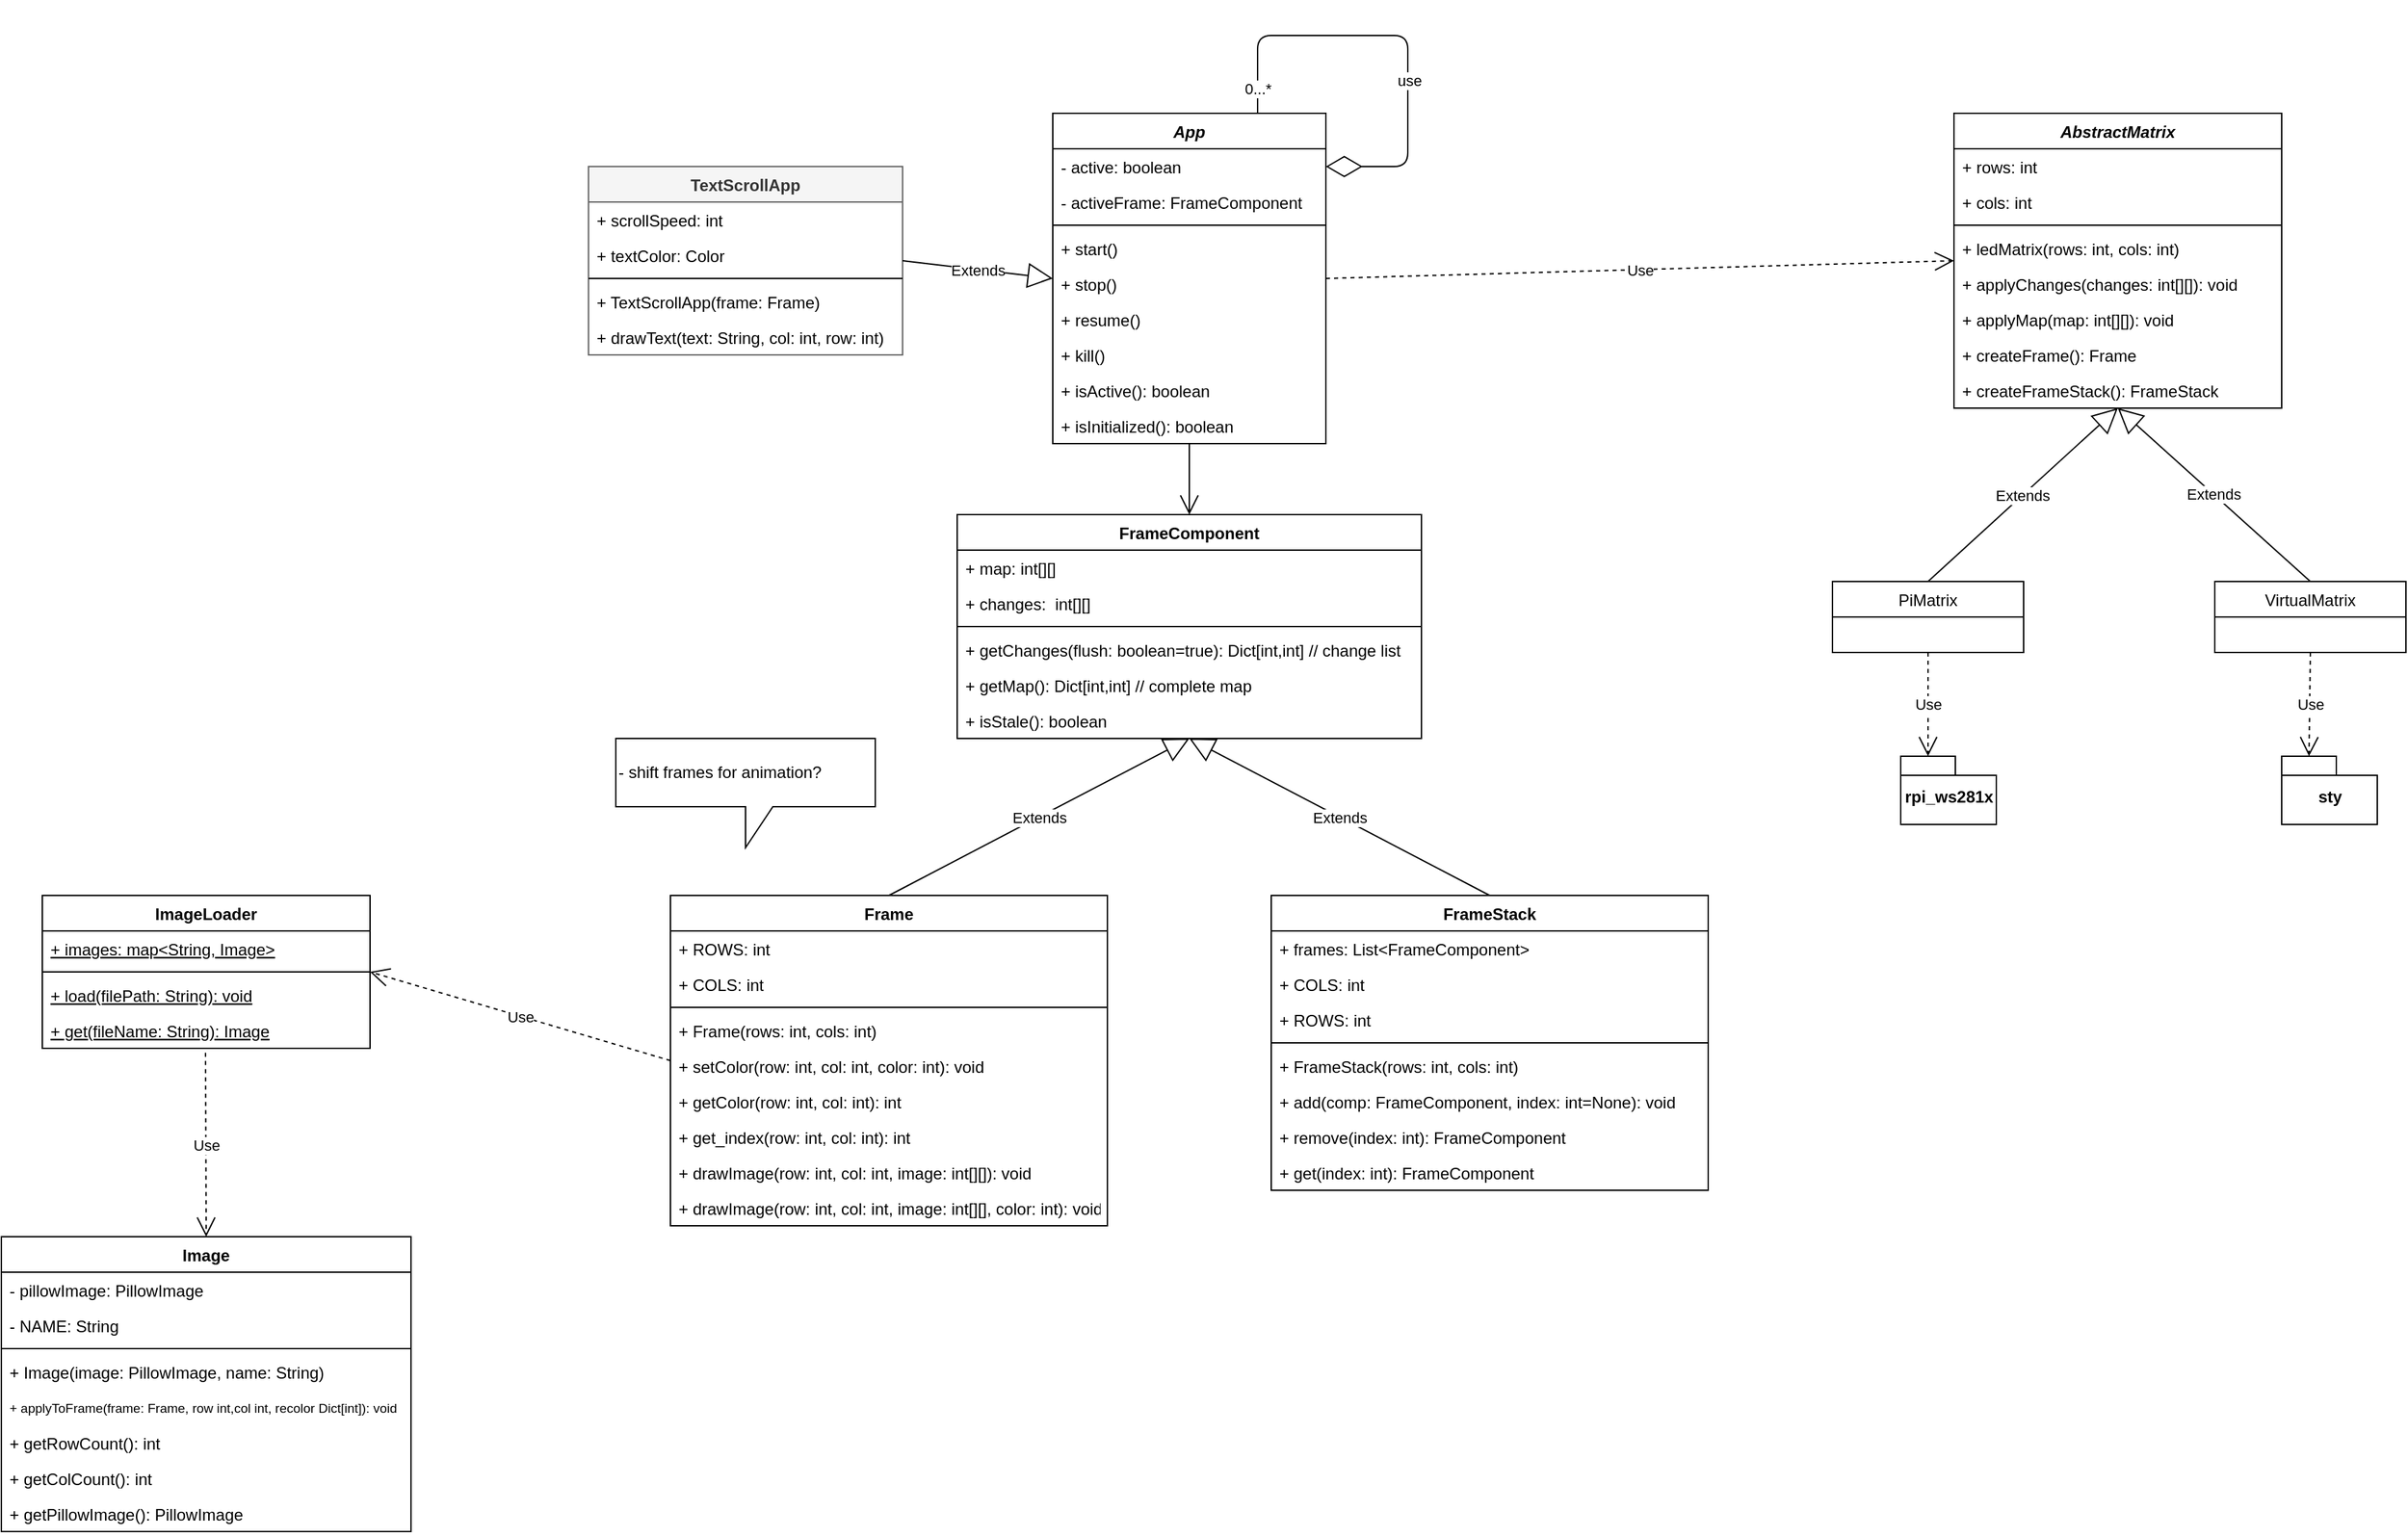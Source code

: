 <mxfile version="14.1.9" type="device"><diagram id="zWd4kCNnbouwcaQfFD9r" name="Page-1"><mxGraphModel dx="3197" dy="1323" grid="1" gridSize="10" guides="1" tooltips="1" connect="1" arrows="1" fold="1" page="1" pageScale="1" pageWidth="827" pageHeight="1169" math="0" shadow="0"><root><mxCell id="0"/><mxCell id="1" parent="0"/><mxCell id="qUtzshRl3Q2rggNu5MX5-23" value="Frame" style="swimlane;fontStyle=1;align=center;verticalAlign=top;childLayout=stackLayout;horizontal=1;startSize=26;horizontalStack=0;resizeParent=1;resizeParentMax=0;resizeLast=0;collapsible=1;marginBottom=0;" parent="1" vertex="1"><mxGeometry x="60" y="830" width="320" height="242" as="geometry"/></mxCell><mxCell id="VTci24ScNXywshiVKini-2" value="+ ROWS: int" style="text;strokeColor=none;fillColor=none;align=left;verticalAlign=top;spacingLeft=4;spacingRight=4;overflow=hidden;rotatable=0;points=[[0,0.5],[1,0.5]];portConstraint=eastwest;" parent="qUtzshRl3Q2rggNu5MX5-23" vertex="1"><mxGeometry y="26" width="320" height="26" as="geometry"/></mxCell><mxCell id="VTci24ScNXywshiVKini-1" value="+ COLS: int" style="text;strokeColor=none;fillColor=none;align=left;verticalAlign=top;spacingLeft=4;spacingRight=4;overflow=hidden;rotatable=0;points=[[0,0.5],[1,0.5]];portConstraint=eastwest;" parent="qUtzshRl3Q2rggNu5MX5-23" vertex="1"><mxGeometry y="52" width="320" height="26" as="geometry"/></mxCell><mxCell id="qUtzshRl3Q2rggNu5MX5-25" value="" style="line;strokeWidth=1;fillColor=none;align=left;verticalAlign=middle;spacingTop=-1;spacingLeft=3;spacingRight=3;rotatable=0;labelPosition=right;points=[];portConstraint=eastwest;" parent="qUtzshRl3Q2rggNu5MX5-23" vertex="1"><mxGeometry y="78" width="320" height="8" as="geometry"/></mxCell><mxCell id="qUtzshRl3Q2rggNu5MX5-26" value="+ Frame(rows: int, cols: int)" style="text;strokeColor=none;fillColor=none;align=left;verticalAlign=top;spacingLeft=4;spacingRight=4;overflow=hidden;rotatable=0;points=[[0,0.5],[1,0.5]];portConstraint=eastwest;" parent="qUtzshRl3Q2rggNu5MX5-23" vertex="1"><mxGeometry y="86" width="320" height="26" as="geometry"/></mxCell><mxCell id="qUtzshRl3Q2rggNu5MX5-27" value="+ setColor(row: int, col: int, color: int): void" style="text;strokeColor=none;fillColor=none;align=left;verticalAlign=top;spacingLeft=4;spacingRight=4;overflow=hidden;rotatable=0;points=[[0,0.5],[1,0.5]];portConstraint=eastwest;" parent="qUtzshRl3Q2rggNu5MX5-23" vertex="1"><mxGeometry y="112" width="320" height="26" as="geometry"/></mxCell><mxCell id="75zamd3g8fIUzLGYwq_m-1" value="+ getColor(row: int, col: int): int" style="text;strokeColor=none;fillColor=none;align=left;verticalAlign=top;spacingLeft=4;spacingRight=4;overflow=hidden;rotatable=0;points=[[0,0.5],[1,0.5]];portConstraint=eastwest;" parent="qUtzshRl3Q2rggNu5MX5-23" vertex="1"><mxGeometry y="138" width="320" height="26" as="geometry"/></mxCell><mxCell id="qUtzshRl3Q2rggNu5MX5-28" value="+ get_index(row: int, col: int): int" style="text;strokeColor=none;fillColor=none;align=left;verticalAlign=top;spacingLeft=4;spacingRight=4;overflow=hidden;rotatable=0;points=[[0,0.5],[1,0.5]];portConstraint=eastwest;" parent="qUtzshRl3Q2rggNu5MX5-23" vertex="1"><mxGeometry y="164" width="320" height="26" as="geometry"/></mxCell><mxCell id="P6dQW7F-8HOfv62DFW9g-23" value="+ drawImage(row: int, col: int, image: int[][]): void" style="text;strokeColor=none;fillColor=none;align=left;verticalAlign=top;spacingLeft=4;spacingRight=4;overflow=hidden;rotatable=0;points=[[0,0.5],[1,0.5]];portConstraint=eastwest;" parent="qUtzshRl3Q2rggNu5MX5-23" vertex="1"><mxGeometry y="190" width="320" height="26" as="geometry"/></mxCell><mxCell id="P6dQW7F-8HOfv62DFW9g-26" value="+ drawImage(row: int, col: int, image: int[][], color: int): void" style="text;strokeColor=none;fillColor=none;align=left;verticalAlign=top;spacingLeft=4;spacingRight=4;overflow=hidden;rotatable=0;points=[[0,0.5],[1,0.5]];portConstraint=eastwest;" parent="qUtzshRl3Q2rggNu5MX5-23" vertex="1"><mxGeometry y="216" width="320" height="26" as="geometry"/></mxCell><mxCell id="qUtzshRl3Q2rggNu5MX5-29" value="FrameStack" style="swimlane;fontStyle=1;align=center;verticalAlign=top;childLayout=stackLayout;horizontal=1;startSize=26;horizontalStack=0;resizeParent=1;resizeParentMax=0;resizeLast=0;collapsible=1;marginBottom=0;" parent="1" vertex="1"><mxGeometry x="500" y="830" width="320" height="216" as="geometry"/></mxCell><mxCell id="qUtzshRl3Q2rggNu5MX5-30" value="+ frames: List&lt;FrameComponent&gt;" style="text;strokeColor=none;fillColor=none;align=left;verticalAlign=top;spacingLeft=4;spacingRight=4;overflow=hidden;rotatable=0;points=[[0,0.5],[1,0.5]];portConstraint=eastwest;" parent="qUtzshRl3Q2rggNu5MX5-29" vertex="1"><mxGeometry y="26" width="320" height="26" as="geometry"/></mxCell><mxCell id="YteA5QvWKglpJTrWXSiE-21" value="+ COLS: int" style="text;strokeColor=none;fillColor=none;align=left;verticalAlign=top;spacingLeft=4;spacingRight=4;overflow=hidden;rotatable=0;points=[[0,0.5],[1,0.5]];portConstraint=eastwest;" parent="qUtzshRl3Q2rggNu5MX5-29" vertex="1"><mxGeometry y="52" width="320" height="26" as="geometry"/></mxCell><mxCell id="YteA5QvWKglpJTrWXSiE-22" value="+ ROWS: int" style="text;strokeColor=none;fillColor=none;align=left;verticalAlign=top;spacingLeft=4;spacingRight=4;overflow=hidden;rotatable=0;points=[[0,0.5],[1,0.5]];portConstraint=eastwest;" parent="qUtzshRl3Q2rggNu5MX5-29" vertex="1"><mxGeometry y="78" width="320" height="26" as="geometry"/></mxCell><mxCell id="qUtzshRl3Q2rggNu5MX5-31" value="" style="line;strokeWidth=1;fillColor=none;align=left;verticalAlign=middle;spacingTop=-1;spacingLeft=3;spacingRight=3;rotatable=0;labelPosition=right;points=[];portConstraint=eastwest;" parent="qUtzshRl3Q2rggNu5MX5-29" vertex="1"><mxGeometry y="104" width="320" height="8" as="geometry"/></mxCell><mxCell id="YteA5QvWKglpJTrWXSiE-12" value="+ FrameStack(rows: int, cols: int) " style="text;strokeColor=none;fillColor=none;align=left;verticalAlign=top;spacingLeft=4;spacingRight=4;overflow=hidden;rotatable=0;points=[[0,0.5],[1,0.5]];portConstraint=eastwest;" parent="qUtzshRl3Q2rggNu5MX5-29" vertex="1"><mxGeometry y="112" width="320" height="26" as="geometry"/></mxCell><mxCell id="qUtzshRl3Q2rggNu5MX5-32" value="+ add(comp: FrameComponent, index: int=None): void" style="text;strokeColor=none;fillColor=none;align=left;verticalAlign=top;spacingLeft=4;spacingRight=4;overflow=hidden;rotatable=0;points=[[0,0.5],[1,0.5]];portConstraint=eastwest;" parent="qUtzshRl3Q2rggNu5MX5-29" vertex="1"><mxGeometry y="138" width="320" height="26" as="geometry"/></mxCell><mxCell id="qUtzshRl3Q2rggNu5MX5-34" value="+ remove(index: int): FrameComponent" style="text;strokeColor=none;fillColor=none;align=left;verticalAlign=top;spacingLeft=4;spacingRight=4;overflow=hidden;rotatable=0;points=[[0,0.5],[1,0.5]];portConstraint=eastwest;" parent="qUtzshRl3Q2rggNu5MX5-29" vertex="1"><mxGeometry y="164" width="320" height="26" as="geometry"/></mxCell><mxCell id="75zamd3g8fIUzLGYwq_m-2" value="+ get(index: int): FrameComponent" style="text;strokeColor=none;fillColor=none;align=left;verticalAlign=top;spacingLeft=4;spacingRight=4;overflow=hidden;rotatable=0;points=[[0,0.5],[1,0.5]];portConstraint=eastwest;" parent="qUtzshRl3Q2rggNu5MX5-29" vertex="1"><mxGeometry y="190" width="320" height="26" as="geometry"/></mxCell><mxCell id="qUtzshRl3Q2rggNu5MX5-35" value="FrameComponent" style="swimlane;fontStyle=1;align=center;verticalAlign=top;childLayout=stackLayout;horizontal=1;startSize=26;horizontalStack=0;resizeParent=1;resizeParentMax=0;resizeLast=0;collapsible=1;marginBottom=0;" parent="1" vertex="1"><mxGeometry x="270" y="551" width="340" height="164" as="geometry"/></mxCell><mxCell id="qUtzshRl3Q2rggNu5MX5-37" value="+ map: int[][]" style="text;strokeColor=none;fillColor=none;align=left;verticalAlign=top;spacingLeft=4;spacingRight=4;overflow=hidden;rotatable=0;points=[[0,0.5],[1,0.5]];portConstraint=eastwest;fontStyle=0" parent="qUtzshRl3Q2rggNu5MX5-35" vertex="1"><mxGeometry y="26" width="340" height="26" as="geometry"/></mxCell><mxCell id="qUtzshRl3Q2rggNu5MX5-38" value="+ changes:  int[][]" style="text;strokeColor=none;fillColor=none;align=left;verticalAlign=top;spacingLeft=4;spacingRight=4;overflow=hidden;rotatable=0;points=[[0,0.5],[1,0.5]];portConstraint=eastwest;" parent="qUtzshRl3Q2rggNu5MX5-35" vertex="1"><mxGeometry y="52" width="340" height="26" as="geometry"/></mxCell><mxCell id="qUtzshRl3Q2rggNu5MX5-39" value="" style="line;strokeWidth=1;fillColor=none;align=left;verticalAlign=middle;spacingTop=-1;spacingLeft=3;spacingRight=3;rotatable=0;labelPosition=right;points=[];portConstraint=eastwest;" parent="qUtzshRl3Q2rggNu5MX5-35" vertex="1"><mxGeometry y="78" width="340" height="8" as="geometry"/></mxCell><mxCell id="qUtzshRl3Q2rggNu5MX5-45" value="+ getChanges(flush: boolean=true): Dict[int,int] // change list" style="text;strokeColor=none;fillColor=none;align=left;verticalAlign=top;spacingLeft=4;spacingRight=4;overflow=hidden;rotatable=0;points=[[0,0.5],[1,0.5]];portConstraint=eastwest;fontStyle=0" parent="qUtzshRl3Q2rggNu5MX5-35" vertex="1"><mxGeometry y="86" width="340" height="26" as="geometry"/></mxCell><mxCell id="qUtzshRl3Q2rggNu5MX5-40" value="+ getMap(): Dict[int,int] // complete map" style="text;strokeColor=none;fillColor=none;align=left;verticalAlign=top;spacingLeft=4;spacingRight=4;overflow=hidden;rotatable=0;points=[[0,0.5],[1,0.5]];portConstraint=eastwest;fontStyle=0" parent="qUtzshRl3Q2rggNu5MX5-35" vertex="1"><mxGeometry y="112" width="340" height="26" as="geometry"/></mxCell><mxCell id="qUtzshRl3Q2rggNu5MX5-36" value="+ isStale(): boolean" style="text;strokeColor=none;fillColor=none;align=left;verticalAlign=top;spacingLeft=4;spacingRight=4;overflow=hidden;rotatable=0;points=[[0,0.5],[1,0.5]];portConstraint=eastwest;" parent="qUtzshRl3Q2rggNu5MX5-35" vertex="1"><mxGeometry y="138" width="340" height="26" as="geometry"/></mxCell><mxCell id="qUtzshRl3Q2rggNu5MX5-41" value="Extends" style="endArrow=block;endSize=16;endFill=0;html=1;exitX=0.5;exitY=0;exitDx=0;exitDy=0;entryX=0.5;entryY=1;entryDx=0;entryDy=0;" parent="1" source="qUtzshRl3Q2rggNu5MX5-23" target="qUtzshRl3Q2rggNu5MX5-35" edge="1"><mxGeometry width="160" relative="1" as="geometry"><mxPoint x="200" y="770" as="sourcePoint"/><mxPoint x="360" y="770" as="targetPoint"/></mxGeometry></mxCell><mxCell id="qUtzshRl3Q2rggNu5MX5-42" value="Extends" style="endArrow=block;endSize=16;endFill=0;html=1;exitX=0.5;exitY=0;exitDx=0;exitDy=0;entryX=0.5;entryY=1;entryDx=0;entryDy=0;" parent="1" source="qUtzshRl3Q2rggNu5MX5-29" target="qUtzshRl3Q2rggNu5MX5-35" edge="1"><mxGeometry width="160" relative="1" as="geometry"><mxPoint x="690" y="730" as="sourcePoint"/><mxPoint x="470" y="760" as="targetPoint"/></mxGeometry></mxCell><mxCell id="qUtzshRl3Q2rggNu5MX5-46" value="App" style="swimlane;fontStyle=3;align=center;verticalAlign=top;childLayout=stackLayout;horizontal=1;startSize=26;horizontalStack=0;resizeParent=1;resizeParentMax=0;resizeLast=0;collapsible=1;marginBottom=0;fontColor=#000000;" parent="1" vertex="1"><mxGeometry x="340" y="257" width="200" height="242" as="geometry"/></mxCell><mxCell id="qUtzshRl3Q2rggNu5MX5-47" value="- active: boolean" style="text;strokeColor=none;fillColor=none;align=left;verticalAlign=top;spacingLeft=4;spacingRight=4;overflow=hidden;rotatable=0;points=[[0,0.5],[1,0.5]];portConstraint=eastwest;" parent="qUtzshRl3Q2rggNu5MX5-46" vertex="1"><mxGeometry y="26" width="200" height="26" as="geometry"/></mxCell><mxCell id="qUtzshRl3Q2rggNu5MX5-52" value="- activeFrame: FrameComponent" style="text;strokeColor=none;fillColor=none;align=left;verticalAlign=top;spacingLeft=4;spacingRight=4;overflow=hidden;rotatable=0;points=[[0,0.5],[1,0.5]];portConstraint=eastwest;" parent="qUtzshRl3Q2rggNu5MX5-46" vertex="1"><mxGeometry y="52" width="200" height="26" as="geometry"/></mxCell><mxCell id="qUtzshRl3Q2rggNu5MX5-48" value="" style="line;strokeWidth=1;fillColor=none;align=left;verticalAlign=middle;spacingTop=-1;spacingLeft=3;spacingRight=3;rotatable=0;labelPosition=right;points=[];portConstraint=eastwest;" parent="qUtzshRl3Q2rggNu5MX5-46" vertex="1"><mxGeometry y="78" width="200" height="8" as="geometry"/></mxCell><mxCell id="qUtzshRl3Q2rggNu5MX5-49" value="+ start()" style="text;strokeColor=none;fillColor=none;align=left;verticalAlign=top;spacingLeft=4;spacingRight=4;overflow=hidden;rotatable=0;points=[[0,0.5],[1,0.5]];portConstraint=eastwest;" parent="qUtzshRl3Q2rggNu5MX5-46" vertex="1"><mxGeometry y="86" width="200" height="26" as="geometry"/></mxCell><mxCell id="YteA5QvWKglpJTrWXSiE-9" value="+ stop()" style="text;strokeColor=none;fillColor=none;align=left;verticalAlign=top;spacingLeft=4;spacingRight=4;overflow=hidden;rotatable=0;points=[[0,0.5],[1,0.5]];portConstraint=eastwest;" parent="qUtzshRl3Q2rggNu5MX5-46" vertex="1"><mxGeometry y="112" width="200" height="26" as="geometry"/></mxCell><mxCell id="qUtzshRl3Q2rggNu5MX5-50" value="+ resume()" style="text;strokeColor=none;fillColor=none;align=left;verticalAlign=top;spacingLeft=4;spacingRight=4;overflow=hidden;rotatable=0;points=[[0,0.5],[1,0.5]];portConstraint=eastwest;" parent="qUtzshRl3Q2rggNu5MX5-46" vertex="1"><mxGeometry y="138" width="200" height="26" as="geometry"/></mxCell><mxCell id="YteA5QvWKglpJTrWXSiE-10" value="+ kill()" style="text;strokeColor=none;fillColor=none;align=left;verticalAlign=top;spacingLeft=4;spacingRight=4;overflow=hidden;rotatable=0;points=[[0,0.5],[1,0.5]];portConstraint=eastwest;" parent="qUtzshRl3Q2rggNu5MX5-46" vertex="1"><mxGeometry y="164" width="200" height="26" as="geometry"/></mxCell><mxCell id="qUtzshRl3Q2rggNu5MX5-51" value="+ isActive(): boolean" style="text;strokeColor=none;fillColor=none;align=left;verticalAlign=top;spacingLeft=4;spacingRight=4;overflow=hidden;rotatable=0;points=[[0,0.5],[1,0.5]];portConstraint=eastwest;" parent="qUtzshRl3Q2rggNu5MX5-46" vertex="1"><mxGeometry y="190" width="200" height="26" as="geometry"/></mxCell><mxCell id="YteA5QvWKglpJTrWXSiE-6" value="" style="endArrow=diamondThin;endFill=0;endSize=24;html=1;entryX=1;entryY=0.5;entryDx=0;entryDy=0;exitX=0.75;exitY=0;exitDx=0;exitDy=0;" parent="qUtzshRl3Q2rggNu5MX5-46" source="qUtzshRl3Q2rggNu5MX5-46" target="qUtzshRl3Q2rggNu5MX5-47" edge="1"><mxGeometry width="160" relative="1" as="geometry"><mxPoint x="180" y="-57" as="sourcePoint"/><mxPoint x="200" y="39" as="targetPoint"/><Array as="points"><mxPoint x="150" y="-57"/><mxPoint x="260" y="-57"/><mxPoint x="260" y="39"/></Array></mxGeometry></mxCell><mxCell id="YteA5QvWKglpJTrWXSiE-7" value="0...*" style="edgeLabel;html=1;align=center;verticalAlign=middle;resizable=0;points=[];" parent="YteA5QvWKglpJTrWXSiE-6" vertex="1" connectable="0"><mxGeometry x="-0.89" relative="1" as="geometry"><mxPoint as="offset"/></mxGeometry></mxCell><mxCell id="YteA5QvWKglpJTrWXSiE-8" value="use" style="edgeLabel;html=1;align=center;verticalAlign=middle;resizable=0;points=[];" parent="YteA5QvWKglpJTrWXSiE-6" vertex="1" connectable="0"><mxGeometry x="0.236" y="1" relative="1" as="geometry"><mxPoint as="offset"/></mxGeometry></mxCell><mxCell id="c4yDdpMaYBLJwFOJFwUq-1" value="+ isInitialized(): boolean" style="text;strokeColor=none;fillColor=none;align=left;verticalAlign=top;spacingLeft=4;spacingRight=4;overflow=hidden;rotatable=0;points=[[0,0.5],[1,0.5]];portConstraint=eastwest;" parent="qUtzshRl3Q2rggNu5MX5-46" vertex="1"><mxGeometry y="216" width="200" height="26" as="geometry"/></mxCell><mxCell id="qUtzshRl3Q2rggNu5MX5-54" value="" style="endArrow=open;endFill=1;endSize=12;html=1;fontColor=#000000;entryX=0.5;entryY=0;entryDx=0;entryDy=0;exitX=0.5;exitY=1;exitDx=0;exitDy=0;" parent="1" source="qUtzshRl3Q2rggNu5MX5-46" target="qUtzshRl3Q2rggNu5MX5-35" edge="1"><mxGeometry width="160" relative="1" as="geometry"><mxPoint x="490" y="320" as="sourcePoint"/><mxPoint x="590" y="410" as="targetPoint"/></mxGeometry></mxCell><mxCell id="P6dQW7F-8HOfv62DFW9g-5" value="AbstractMatrix" style="swimlane;fontStyle=3;align=center;verticalAlign=top;childLayout=stackLayout;horizontal=1;startSize=26;horizontalStack=0;resizeParent=1;resizeParentMax=0;resizeLast=0;collapsible=1;marginBottom=0;" parent="1" vertex="1"><mxGeometry x="1000" y="257" width="240" height="216" as="geometry"/></mxCell><mxCell id="P6dQW7F-8HOfv62DFW9g-6" value="+ rows: int&#10;" style="text;strokeColor=none;fillColor=none;align=left;verticalAlign=top;spacingLeft=4;spacingRight=4;overflow=hidden;rotatable=0;points=[[0,0.5],[1,0.5]];portConstraint=eastwest;" parent="P6dQW7F-8HOfv62DFW9g-5" vertex="1"><mxGeometry y="26" width="240" height="26" as="geometry"/></mxCell><mxCell id="P6dQW7F-8HOfv62DFW9g-25" value="+ cols: int" style="text;strokeColor=none;fillColor=none;align=left;verticalAlign=top;spacingLeft=4;spacingRight=4;overflow=hidden;rotatable=0;points=[[0,0.5],[1,0.5]];portConstraint=eastwest;" parent="P6dQW7F-8HOfv62DFW9g-5" vertex="1"><mxGeometry y="52" width="240" height="26" as="geometry"/></mxCell><mxCell id="P6dQW7F-8HOfv62DFW9g-7" value="" style="line;strokeWidth=1;fillColor=none;align=left;verticalAlign=middle;spacingTop=-1;spacingLeft=3;spacingRight=3;rotatable=0;labelPosition=right;points=[];portConstraint=eastwest;" parent="P6dQW7F-8HOfv62DFW9g-5" vertex="1"><mxGeometry y="78" width="240" height="8" as="geometry"/></mxCell><mxCell id="P6dQW7F-8HOfv62DFW9g-8" value="+ ledMatrix(rows: int, cols: int)" style="text;strokeColor=none;fillColor=none;align=left;verticalAlign=top;spacingLeft=4;spacingRight=4;overflow=hidden;rotatable=0;points=[[0,0.5],[1,0.5]];portConstraint=eastwest;" parent="P6dQW7F-8HOfv62DFW9g-5" vertex="1"><mxGeometry y="86" width="240" height="26" as="geometry"/></mxCell><mxCell id="P6dQW7F-8HOfv62DFW9g-14" value="+ applyChanges(changes: int[][]): void" style="text;strokeColor=none;fillColor=none;align=left;verticalAlign=top;spacingLeft=4;spacingRight=4;overflow=hidden;rotatable=0;points=[[0,0.5],[1,0.5]];portConstraint=eastwest;" parent="P6dQW7F-8HOfv62DFW9g-5" vertex="1"><mxGeometry y="112" width="240" height="26" as="geometry"/></mxCell><mxCell id="P6dQW7F-8HOfv62DFW9g-24" value="+ applyMap(map: int[][]): void" style="text;strokeColor=none;fillColor=none;align=left;verticalAlign=top;spacingLeft=4;spacingRight=4;overflow=hidden;rotatable=0;points=[[0,0.5],[1,0.5]];portConstraint=eastwest;" parent="P6dQW7F-8HOfv62DFW9g-5" vertex="1"><mxGeometry y="138" width="240" height="26" as="geometry"/></mxCell><mxCell id="YteA5QvWKglpJTrWXSiE-11" value="+ createFrame(): Frame" style="text;strokeColor=none;fillColor=none;align=left;verticalAlign=top;spacingLeft=4;spacingRight=4;overflow=hidden;rotatable=0;points=[[0,0.5],[1,0.5]];portConstraint=eastwest;" parent="P6dQW7F-8HOfv62DFW9g-5" vertex="1"><mxGeometry y="164" width="240" height="26" as="geometry"/></mxCell><mxCell id="YteA5QvWKglpJTrWXSiE-13" value="+ createFrameStack(): FrameStack" style="text;strokeColor=none;fillColor=none;align=left;verticalAlign=top;spacingLeft=4;spacingRight=4;overflow=hidden;rotatable=0;points=[[0,0.5],[1,0.5]];portConstraint=eastwest;" parent="P6dQW7F-8HOfv62DFW9g-5" vertex="1"><mxGeometry y="190" width="240" height="26" as="geometry"/></mxCell><mxCell id="P6dQW7F-8HOfv62DFW9g-10" value="PiMatrix" style="swimlane;fontStyle=0;childLayout=stackLayout;horizontal=1;startSize=26;fillColor=none;horizontalStack=0;resizeParent=1;resizeParentMax=0;resizeLast=0;collapsible=1;marginBottom=0;" parent="1" vertex="1"><mxGeometry x="911" y="600" width="140" height="52" as="geometry"/></mxCell><mxCell id="P6dQW7F-8HOfv62DFW9g-15" value="VirtualMatrix" style="swimlane;fontStyle=0;childLayout=stackLayout;horizontal=1;startSize=26;fillColor=none;horizontalStack=0;resizeParent=1;resizeParentMax=0;resizeLast=0;collapsible=1;marginBottom=0;" parent="1" vertex="1"><mxGeometry x="1191" y="600" width="140" height="52" as="geometry"/></mxCell><mxCell id="P6dQW7F-8HOfv62DFW9g-16" value="rpi_ws281x" style="shape=folder;fontStyle=1;spacingTop=10;tabWidth=40;tabHeight=14;tabPosition=left;html=1;" parent="1" vertex="1"><mxGeometry x="961" y="728" width="70" height="50" as="geometry"/></mxCell><mxCell id="P6dQW7F-8HOfv62DFW9g-18" value="Extends" style="endArrow=block;endSize=16;endFill=0;html=1;exitX=0.5;exitY=0;exitDx=0;exitDy=0;entryX=0.5;entryY=1;entryDx=0;entryDy=0;" parent="1" source="P6dQW7F-8HOfv62DFW9g-10" target="P6dQW7F-8HOfv62DFW9g-5" edge="1"><mxGeometry width="160" relative="1" as="geometry"><mxPoint x="990" y="640" as="sourcePoint"/><mxPoint x="1090" y="500" as="targetPoint"/></mxGeometry></mxCell><mxCell id="P6dQW7F-8HOfv62DFW9g-19" value="Extends" style="endArrow=block;endSize=16;endFill=0;html=1;exitX=0.5;exitY=0;exitDx=0;exitDy=0;entryX=0.5;entryY=1;entryDx=0;entryDy=0;" parent="1" source="P6dQW7F-8HOfv62DFW9g-15" target="P6dQW7F-8HOfv62DFW9g-5" edge="1"><mxGeometry width="160" relative="1" as="geometry"><mxPoint x="1040" y="584" as="sourcePoint"/><mxPoint x="1130" y="510" as="targetPoint"/></mxGeometry></mxCell><mxCell id="P6dQW7F-8HOfv62DFW9g-20" value="Use" style="endArrow=open;endSize=12;dashed=1;html=1;exitX=0.5;exitY=1;exitDx=0;exitDy=0;entryX=0;entryY=0;entryDx=20;entryDy=0;entryPerimeter=0;" parent="1" source="P6dQW7F-8HOfv62DFW9g-10" target="P6dQW7F-8HOfv62DFW9g-16" edge="1"><mxGeometry width="160" relative="1" as="geometry"><mxPoint x="981" y="698" as="sourcePoint"/><mxPoint x="1141" y="698" as="targetPoint"/></mxGeometry></mxCell><mxCell id="P6dQW7F-8HOfv62DFW9g-21" value="Use" style="endArrow=open;endSize=12;dashed=1;html=1;exitX=1;exitY=0.5;exitDx=0;exitDy=0;entryX=0;entryY=0.5;entryDx=0;entryDy=0;" parent="1" source="qUtzshRl3Q2rggNu5MX5-46" target="P6dQW7F-8HOfv62DFW9g-5" edge="1"><mxGeometry width="160" relative="1" as="geometry"><mxPoint x="560" y="340" as="sourcePoint"/><mxPoint x="970" y="342" as="targetPoint"/></mxGeometry></mxCell><mxCell id="P6dQW7F-8HOfv62DFW9g-28" value="- shift frames for animation?" style="shape=callout;whiteSpace=wrap;html=1;perimeter=calloutPerimeter;align=left;" parent="1" vertex="1"><mxGeometry x="20" y="715" width="190" height="80" as="geometry"/></mxCell><mxCell id="P6dQW7F-8HOfv62DFW9g-29" value="ImageLoader" style="swimlane;fontStyle=1;align=center;verticalAlign=top;childLayout=stackLayout;horizontal=1;startSize=26;horizontalStack=0;resizeParent=1;resizeParentMax=0;resizeLast=0;collapsible=1;marginBottom=0;" parent="1" vertex="1"><mxGeometry x="-400" y="830" width="240" height="112" as="geometry"/></mxCell><mxCell id="P6dQW7F-8HOfv62DFW9g-41" value="+ images: map&lt;String, Image&gt;" style="text;strokeColor=none;fillColor=none;align=left;verticalAlign=top;spacingLeft=4;spacingRight=4;overflow=hidden;rotatable=0;points=[[0,0.5],[1,0.5]];portConstraint=eastwest;fontStyle=4" parent="P6dQW7F-8HOfv62DFW9g-29" vertex="1"><mxGeometry y="26" width="240" height="26" as="geometry"/></mxCell><mxCell id="P6dQW7F-8HOfv62DFW9g-31" value="" style="line;strokeWidth=1;fillColor=none;align=left;verticalAlign=middle;spacingTop=-1;spacingLeft=3;spacingRight=3;rotatable=0;labelPosition=right;points=[];portConstraint=eastwest;" parent="P6dQW7F-8HOfv62DFW9g-29" vertex="1"><mxGeometry y="52" width="240" height="8" as="geometry"/></mxCell><mxCell id="P6dQW7F-8HOfv62DFW9g-33" value="+ load(filePath: String): void" style="text;strokeColor=none;fillColor=none;align=left;verticalAlign=top;spacingLeft=4;spacingRight=4;overflow=hidden;rotatable=0;points=[[0,0.5],[1,0.5]];portConstraint=eastwest;fontStyle=4" parent="P6dQW7F-8HOfv62DFW9g-29" vertex="1"><mxGeometry y="60" width="240" height="26" as="geometry"/></mxCell><mxCell id="P6dQW7F-8HOfv62DFW9g-40" value="+ get(fileName: String): Image" style="text;strokeColor=none;fillColor=none;align=left;verticalAlign=top;spacingLeft=4;spacingRight=4;overflow=hidden;rotatable=0;points=[[0,0.5],[1,0.5]];portConstraint=eastwest;fontStyle=4" parent="P6dQW7F-8HOfv62DFW9g-29" vertex="1"><mxGeometry y="86" width="240" height="26" as="geometry"/></mxCell><mxCell id="P6dQW7F-8HOfv62DFW9g-45" value="Image" style="swimlane;fontStyle=1;align=center;verticalAlign=top;childLayout=stackLayout;horizontal=1;startSize=26;horizontalStack=0;resizeParent=1;resizeParentMax=0;resizeLast=0;collapsible=1;marginBottom=0;" parent="1" vertex="1"><mxGeometry x="-430" y="1080" width="300" height="216" as="geometry"/></mxCell><mxCell id="P6dQW7F-8HOfv62DFW9g-46" value="- pillowImage: PillowImage" style="text;strokeColor=none;fillColor=none;align=left;verticalAlign=top;spacingLeft=4;spacingRight=4;overflow=hidden;rotatable=0;points=[[0,0.5],[1,0.5]];portConstraint=eastwest;" parent="P6dQW7F-8HOfv62DFW9g-45" vertex="1"><mxGeometry y="26" width="300" height="26" as="geometry"/></mxCell><mxCell id="P6dQW7F-8HOfv62DFW9g-54" value="- NAME: String&#10;" style="text;strokeColor=none;fillColor=none;align=left;verticalAlign=top;spacingLeft=4;spacingRight=4;overflow=hidden;rotatable=0;points=[[0,0.5],[1,0.5]];portConstraint=eastwest;" parent="P6dQW7F-8HOfv62DFW9g-45" vertex="1"><mxGeometry y="52" width="300" height="26" as="geometry"/></mxCell><mxCell id="P6dQW7F-8HOfv62DFW9g-48" value="" style="line;strokeWidth=1;fillColor=none;align=left;verticalAlign=middle;spacingTop=-1;spacingLeft=3;spacingRight=3;rotatable=0;labelPosition=right;points=[];portConstraint=eastwest;" parent="P6dQW7F-8HOfv62DFW9g-45" vertex="1"><mxGeometry y="78" width="300" height="8" as="geometry"/></mxCell><mxCell id="P6dQW7F-8HOfv62DFW9g-49" value="+ Image(image: PillowImage, name: String)" style="text;strokeColor=none;fillColor=none;align=left;verticalAlign=top;spacingLeft=4;spacingRight=4;overflow=hidden;rotatable=0;points=[[0,0.5],[1,0.5]];portConstraint=eastwest;" parent="P6dQW7F-8HOfv62DFW9g-45" vertex="1"><mxGeometry y="86" width="300" height="26" as="geometry"/></mxCell><mxCell id="qhqXtOUgkXpegfzqM0sj-25" value="+ applyToFrame(frame: Frame, row int,col int, recolor Dict[int]): void" style="text;strokeColor=none;fillColor=none;align=left;verticalAlign=middle;spacingLeft=4;spacingRight=4;overflow=hidden;rotatable=0;points=[[0,0.5],[1,0.5]];portConstraint=eastwest;fontSize=9.5;" parent="P6dQW7F-8HOfv62DFW9g-45" vertex="1"><mxGeometry y="112" width="300" height="26" as="geometry"/></mxCell><mxCell id="P6dQW7F-8HOfv62DFW9g-50" value="+ getRowCount(): int" style="text;strokeColor=none;fillColor=none;align=left;verticalAlign=top;spacingLeft=4;spacingRight=4;overflow=hidden;rotatable=0;points=[[0,0.5],[1,0.5]];portConstraint=eastwest;fontStyle=0" parent="P6dQW7F-8HOfv62DFW9g-45" vertex="1"><mxGeometry y="138" width="300" height="26" as="geometry"/></mxCell><mxCell id="P6dQW7F-8HOfv62DFW9g-51" value="+ getColCount(): int" style="text;strokeColor=none;fillColor=none;align=left;verticalAlign=top;spacingLeft=4;spacingRight=4;overflow=hidden;rotatable=0;points=[[0,0.5],[1,0.5]];portConstraint=eastwest;fontStyle=0" parent="P6dQW7F-8HOfv62DFW9g-45" vertex="1"><mxGeometry y="164" width="300" height="26" as="geometry"/></mxCell><mxCell id="qhqXtOUgkXpegfzqM0sj-26" value="+ getPillowImage(): PillowImage" style="text;strokeColor=none;fillColor=none;align=left;verticalAlign=top;spacingLeft=4;spacingRight=4;overflow=hidden;rotatable=0;points=[[0,0.5],[1,0.5]];portConstraint=eastwest;fontStyle=0" parent="P6dQW7F-8HOfv62DFW9g-45" vertex="1"><mxGeometry y="190" width="300" height="26" as="geometry"/></mxCell><mxCell id="P6dQW7F-8HOfv62DFW9g-57" value="Use" style="endArrow=open;endSize=12;dashed=1;html=1;entryX=0.5;entryY=0;entryDx=0;entryDy=0;exitX=0.498;exitY=1.123;exitDx=0;exitDy=0;exitPerimeter=0;" parent="1" source="P6dQW7F-8HOfv62DFW9g-40" target="P6dQW7F-8HOfv62DFW9g-45" edge="1"><mxGeometry width="160" relative="1" as="geometry"><mxPoint x="-280" y="1040" as="sourcePoint"/><mxPoint y="930" as="targetPoint"/></mxGeometry></mxCell><mxCell id="YteA5QvWKglpJTrWXSiE-15" value="sty" style="shape=folder;fontStyle=1;spacingTop=10;tabWidth=40;tabHeight=14;tabPosition=left;html=1;" parent="1" vertex="1"><mxGeometry x="1240" y="728" width="70" height="50" as="geometry"/></mxCell><mxCell id="YteA5QvWKglpJTrWXSiE-17" value="Use" style="endArrow=open;endSize=12;dashed=1;html=1;entryX=0;entryY=0;entryDx=20;entryDy=0;entryPerimeter=0;exitX=0.5;exitY=1;exitDx=0;exitDy=0;" parent="1" source="P6dQW7F-8HOfv62DFW9g-15" target="YteA5QvWKglpJTrWXSiE-15" edge="1"><mxGeometry width="160" relative="1" as="geometry"><mxPoint x="1280" y="680" as="sourcePoint"/><mxPoint x="1260.66" y="728" as="targetPoint"/></mxGeometry></mxCell><mxCell id="YteA5QvWKglpJTrWXSiE-18" value="Use" style="endArrow=open;endSize=12;dashed=1;html=1;exitX=0;exitY=0.5;exitDx=0;exitDy=0;entryX=1;entryY=0.5;entryDx=0;entryDy=0;" parent="1" source="qUtzshRl3Q2rggNu5MX5-23" target="P6dQW7F-8HOfv62DFW9g-29" edge="1"><mxGeometry width="160" relative="1" as="geometry"><mxPoint x="30" y="920" as="sourcePoint"/><mxPoint x="-130" y="930" as="targetPoint"/><Array as="points"/></mxGeometry></mxCell><mxCell id="YteA5QvWKglpJTrWXSiE-28" value="TextScrollApp" style="swimlane;fontStyle=1;align=center;verticalAlign=top;childLayout=stackLayout;horizontal=1;startSize=26;horizontalStack=0;resizeParent=1;resizeParentMax=0;resizeLast=0;collapsible=1;marginBottom=0;fillColor=#f5f5f5;strokeColor=#666666;fontColor=#333333;" parent="1" vertex="1"><mxGeometry y="296" width="230" height="138" as="geometry"/></mxCell><mxCell id="YteA5QvWKglpJTrWXSiE-29" value="+ scrollSpeed: int" style="text;strokeColor=none;fillColor=none;align=left;verticalAlign=top;spacingLeft=4;spacingRight=4;overflow=hidden;rotatable=0;points=[[0,0.5],[1,0.5]];portConstraint=eastwest;" parent="YteA5QvWKglpJTrWXSiE-28" vertex="1"><mxGeometry y="26" width="230" height="26" as="geometry"/></mxCell><mxCell id="YteA5QvWKglpJTrWXSiE-33" value="+ textColor: Color" style="text;strokeColor=none;fillColor=none;align=left;verticalAlign=top;spacingLeft=4;spacingRight=4;overflow=hidden;rotatable=0;points=[[0,0.5],[1,0.5]];portConstraint=eastwest;" parent="YteA5QvWKglpJTrWXSiE-28" vertex="1"><mxGeometry y="52" width="230" height="26" as="geometry"/></mxCell><mxCell id="YteA5QvWKglpJTrWXSiE-30" value="" style="line;strokeWidth=1;fillColor=none;align=left;verticalAlign=middle;spacingTop=-1;spacingLeft=3;spacingRight=3;rotatable=0;labelPosition=right;points=[];portConstraint=eastwest;" parent="YteA5QvWKglpJTrWXSiE-28" vertex="1"><mxGeometry y="78" width="230" height="8" as="geometry"/></mxCell><mxCell id="YteA5QvWKglpJTrWXSiE-31" value="+ TextScrollApp(frame: Frame)" style="text;strokeColor=none;fillColor=none;align=left;verticalAlign=top;spacingLeft=4;spacingRight=4;overflow=hidden;rotatable=0;points=[[0,0.5],[1,0.5]];portConstraint=eastwest;" parent="YteA5QvWKglpJTrWXSiE-28" vertex="1"><mxGeometry y="86" width="230" height="26" as="geometry"/></mxCell><mxCell id="YteA5QvWKglpJTrWXSiE-32" value="+ drawText(text: String, col: int, row: int)" style="text;strokeColor=none;fillColor=none;align=left;verticalAlign=top;spacingLeft=4;spacingRight=4;overflow=hidden;rotatable=0;points=[[0,0.5],[1,0.5]];portConstraint=eastwest;" parent="YteA5QvWKglpJTrWXSiE-28" vertex="1"><mxGeometry y="112" width="230" height="26" as="geometry"/></mxCell><mxCell id="YteA5QvWKglpJTrWXSiE-40" value="Extends" style="endArrow=block;endSize=16;endFill=0;html=1;entryX=0;entryY=0.5;entryDx=0;entryDy=0;exitX=1;exitY=0.5;exitDx=0;exitDy=0;" parent="1" source="YteA5QvWKglpJTrWXSiE-28" target="qUtzshRl3Q2rggNu5MX5-46" edge="1"><mxGeometry width="160" relative="1" as="geometry"><mxPoint x="110" y="365" as="sourcePoint"/><mxPoint x="340" y="365" as="targetPoint"/><Array as="points"/></mxGeometry></mxCell></root></mxGraphModel></diagram></mxfile>